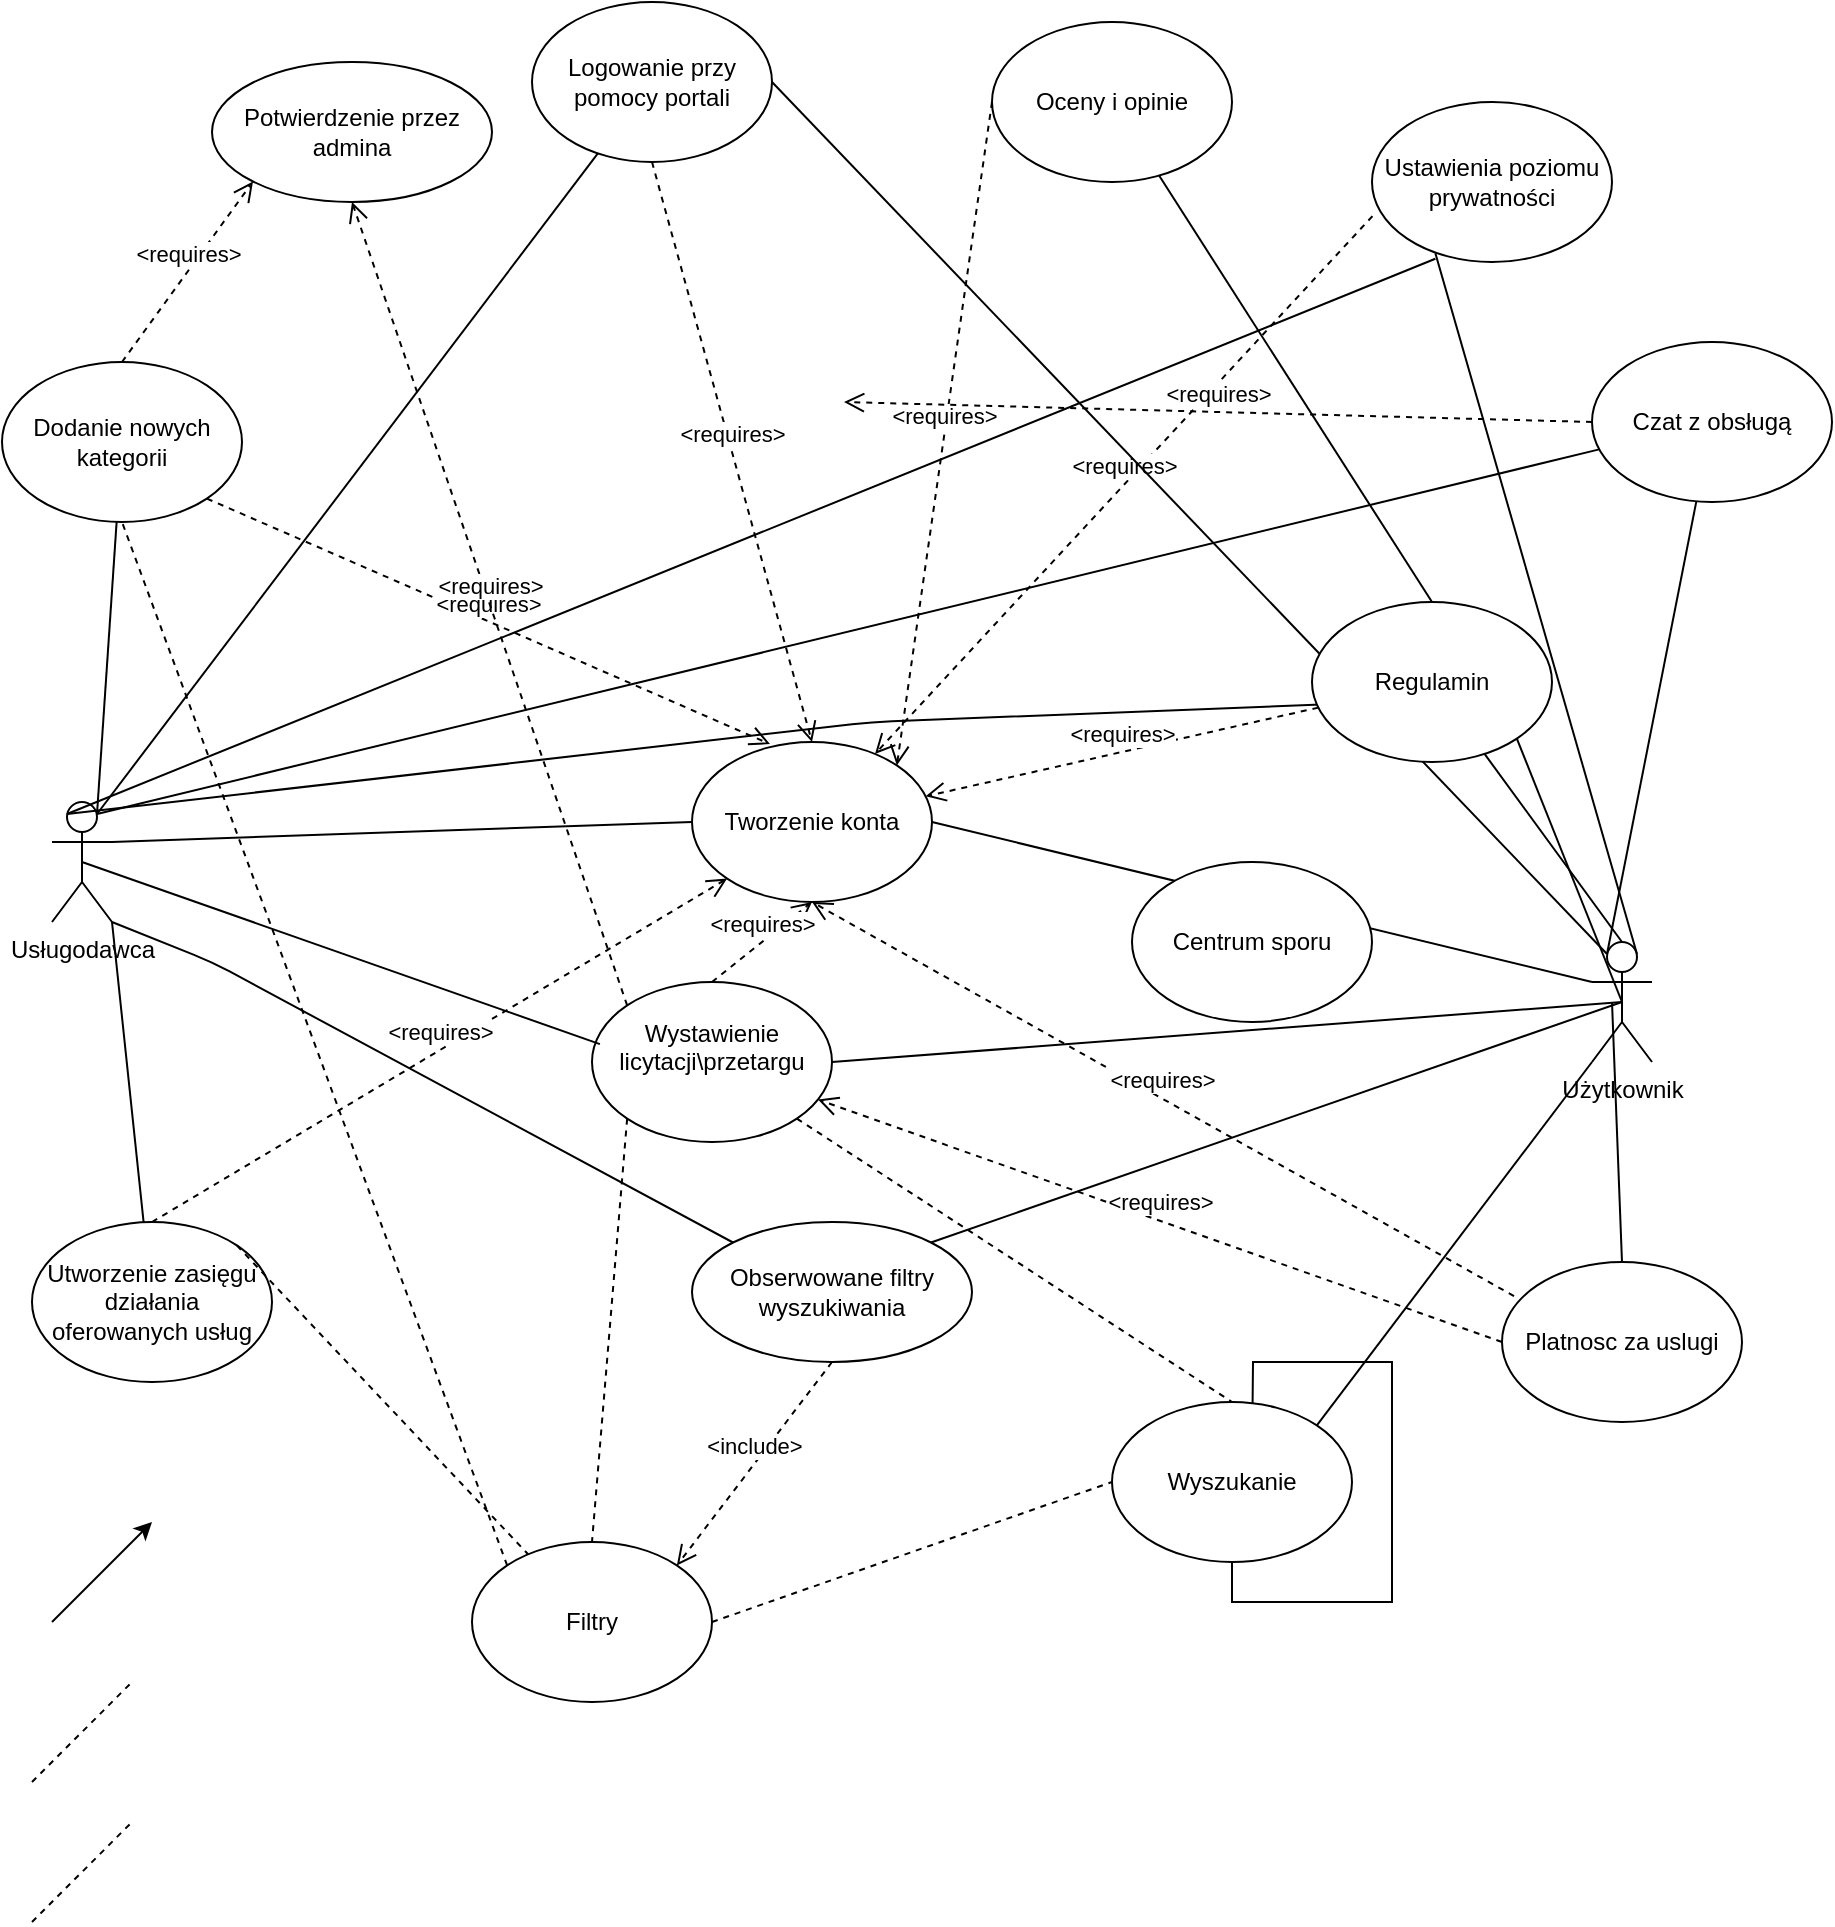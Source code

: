 <mxfile version="12.7.0" type="github">
  <diagram id="X4KtPScDE5aJx_dzZ8nU" name="Page-1">
    <mxGraphModel dx="1944" dy="763" grid="1" gridSize="10" guides="1" tooltips="1" connect="1" arrows="1" fold="1" page="1" pageScale="1" pageWidth="827" pageHeight="1169" math="0" shadow="0">
      <root>
        <mxCell id="0"/>
        <mxCell id="1" parent="0"/>
        <mxCell id="VTKftnoG7H33NL0N4lO0-1" value="Usługodawca" style="shape=umlActor;verticalLabelPosition=bottom;labelBackgroundColor=#ffffff;verticalAlign=top;html=1;outlineConnect=0;" parent="1" vertex="1">
          <mxGeometry x="60" y="430" width="30" height="60" as="geometry"/>
        </mxCell>
        <mxCell id="VTKftnoG7H33NL0N4lO0-3" value="Tworzenie konta" style="ellipse;whiteSpace=wrap;html=1;" parent="1" vertex="1">
          <mxGeometry x="380" y="400" width="120" height="80" as="geometry"/>
        </mxCell>
        <mxCell id="VTKftnoG7H33NL0N4lO0-4" value="Dodanie nowych kategorii" style="ellipse;whiteSpace=wrap;html=1;" parent="1" vertex="1">
          <mxGeometry x="35" y="210" width="120" height="80" as="geometry"/>
        </mxCell>
        <mxCell id="VTKftnoG7H33NL0N4lO0-5" value="Utworzenie zasięgu działania oferowanych usług" style="ellipse;whiteSpace=wrap;html=1;" parent="1" vertex="1">
          <mxGeometry x="50" y="640" width="120" height="80" as="geometry"/>
        </mxCell>
        <mxCell id="VTKftnoG7H33NL0N4lO0-6" value="Użytkownik" style="shape=umlActor;verticalLabelPosition=bottom;labelBackgroundColor=#ffffff;verticalAlign=top;html=1;outlineConnect=0;" parent="1" vertex="1">
          <mxGeometry x="830" y="500" width="30" height="60" as="geometry"/>
        </mxCell>
        <mxCell id="VTKftnoG7H33NL0N4lO0-7" value="Oceny i opinie" style="ellipse;whiteSpace=wrap;html=1;" parent="1" vertex="1">
          <mxGeometry x="530" y="40" width="120" height="80" as="geometry"/>
        </mxCell>
        <mxCell id="pVavtnSqjncw0e83FAwv-25" style="edgeStyle=orthogonalEdgeStyle;rounded=0;orthogonalLoop=1;jettySize=auto;html=1;exitX=0.5;exitY=1;exitDx=0;exitDy=0;" parent="1" source="VTKftnoG7H33NL0N4lO0-8" edge="1">
          <mxGeometry relative="1" as="geometry">
            <mxPoint x="660" y="760" as="targetPoint"/>
          </mxGeometry>
        </mxCell>
        <mxCell id="VTKftnoG7H33NL0N4lO0-8" value="Wyszukanie" style="ellipse;whiteSpace=wrap;html=1;" parent="1" vertex="1">
          <mxGeometry x="590" y="730" width="120" height="80" as="geometry"/>
        </mxCell>
        <mxCell id="pVavtnSqjncw0e83FAwv-1" value="" style="endArrow=none;html=1;entryX=1;entryY=1;entryDx=0;entryDy=0;entryPerimeter=0;" parent="1" source="VTKftnoG7H33NL0N4lO0-5" target="VTKftnoG7H33NL0N4lO0-1" edge="1">
          <mxGeometry width="50" height="50" relative="1" as="geometry">
            <mxPoint x="60" y="810" as="sourcePoint"/>
            <mxPoint x="110" y="760" as="targetPoint"/>
          </mxGeometry>
        </mxCell>
        <mxCell id="pVavtnSqjncw0e83FAwv-2" value="" style="endArrow=none;html=1;entryX=0.75;entryY=0.1;entryDx=0;entryDy=0;entryPerimeter=0;" parent="1" source="VTKftnoG7H33NL0N4lO0-4" target="VTKftnoG7H33NL0N4lO0-1" edge="1">
          <mxGeometry width="50" height="50" relative="1" as="geometry">
            <mxPoint x="60" y="810" as="sourcePoint"/>
            <mxPoint x="110" y="760" as="targetPoint"/>
          </mxGeometry>
        </mxCell>
        <mxCell id="pVavtnSqjncw0e83FAwv-3" value="" style="endArrow=none;html=1;entryX=0;entryY=1;entryDx=0;entryDy=0;entryPerimeter=0;exitX=1;exitY=0;exitDx=0;exitDy=0;" parent="1" source="VTKftnoG7H33NL0N4lO0-8" target="VTKftnoG7H33NL0N4lO0-6" edge="1">
          <mxGeometry width="50" height="50" relative="1" as="geometry">
            <mxPoint x="680" y="540" as="sourcePoint"/>
            <mxPoint x="730" y="450" as="targetPoint"/>
          </mxGeometry>
        </mxCell>
        <mxCell id="pVavtnSqjncw0e83FAwv-4" value="" style="endArrow=none;html=1;entryX=0.5;entryY=0;entryDx=0;entryDy=0;entryPerimeter=0;" parent="1" source="S0ehKaY8ns1uEptwOW_V-1" target="VTKftnoG7H33NL0N4lO0-6" edge="1">
          <mxGeometry width="50" height="50" relative="1" as="geometry">
            <mxPoint x="60" y="810" as="sourcePoint"/>
            <mxPoint x="110" y="760" as="targetPoint"/>
          </mxGeometry>
        </mxCell>
        <mxCell id="pVavtnSqjncw0e83FAwv-5" value="" style="endArrow=none;html=1;entryX=1;entryY=0.333;entryDx=0;entryDy=0;entryPerimeter=0;exitX=0;exitY=0.5;exitDx=0;exitDy=0;" parent="1" source="VTKftnoG7H33NL0N4lO0-3" target="VTKftnoG7H33NL0N4lO0-1" edge="1">
          <mxGeometry width="50" height="50" relative="1" as="geometry">
            <mxPoint x="60" y="810" as="sourcePoint"/>
            <mxPoint x="110" y="760" as="targetPoint"/>
          </mxGeometry>
        </mxCell>
        <mxCell id="pVavtnSqjncw0e83FAwv-7" value="" style="endArrow=none;html=1;entryX=0;entryY=0.333;entryDx=0;entryDy=0;entryPerimeter=0;exitX=1;exitY=0.5;exitDx=0;exitDy=0;" parent="1" source="VTKftnoG7H33NL0N4lO0-3" target="VTKftnoG7H33NL0N4lO0-6" edge="1">
          <mxGeometry width="50" height="50" relative="1" as="geometry">
            <mxPoint x="60" y="810" as="sourcePoint"/>
            <mxPoint x="110" y="760" as="targetPoint"/>
          </mxGeometry>
        </mxCell>
        <mxCell id="pVavtnSqjncw0e83FAwv-10" value="&amp;lt;requires&amp;gt;" style="html=1;verticalAlign=bottom;endArrow=open;dashed=1;endSize=8;exitX=1;exitY=1;exitDx=0;exitDy=0;entryX=0.325;entryY=0.013;entryDx=0;entryDy=0;entryPerimeter=0;" parent="1" source="VTKftnoG7H33NL0N4lO0-4" target="VTKftnoG7H33NL0N4lO0-3" edge="1">
          <mxGeometry relative="1" as="geometry">
            <mxPoint x="140" y="710" as="sourcePoint"/>
            <mxPoint x="60" y="710" as="targetPoint"/>
          </mxGeometry>
        </mxCell>
        <mxCell id="0DhYK3gLRi87V5UBloDc-1" value="&lt;div&gt;Wystawienie &lt;br&gt;&lt;/div&gt;&lt;div&gt;licytacji\przetargu&lt;/div&gt;&lt;div&gt;&lt;br&gt;&lt;/div&gt;" style="ellipse;whiteSpace=wrap;html=1;" parent="1" vertex="1">
          <mxGeometry x="330" y="520" width="120" height="80" as="geometry"/>
        </mxCell>
        <mxCell id="pVavtnSqjncw0e83FAwv-11" value="&amp;lt;requires&amp;gt;" style="html=1;verticalAlign=bottom;endArrow=open;dashed=1;endSize=8;exitX=0.5;exitY=0;exitDx=0;exitDy=0;entryX=0;entryY=1;entryDx=0;entryDy=0;" parent="1" source="VTKftnoG7H33NL0N4lO0-5" target="VTKftnoG7H33NL0N4lO0-3" edge="1">
          <mxGeometry relative="1" as="geometry">
            <mxPoint x="140" y="740" as="sourcePoint"/>
            <mxPoint x="60" y="740" as="targetPoint"/>
          </mxGeometry>
        </mxCell>
        <mxCell id="0DhYK3gLRi87V5UBloDc-2" value="" style="endArrow=none;html=1;entryX=0.033;entryY=0.388;entryDx=0;entryDy=0;entryPerimeter=0;exitX=0.5;exitY=0.5;exitDx=0;exitDy=0;exitPerimeter=0;" parent="1" source="VTKftnoG7H33NL0N4lO0-1" target="0DhYK3gLRi87V5UBloDc-1" edge="1">
          <mxGeometry width="50" height="50" relative="1" as="geometry">
            <mxPoint x="60" y="840" as="sourcePoint"/>
            <mxPoint x="110" y="790" as="targetPoint"/>
          </mxGeometry>
        </mxCell>
        <mxCell id="0DhYK3gLRi87V5UBloDc-3" value="" style="endArrow=none;html=1;entryX=0.5;entryY=0.5;entryDx=0;entryDy=0;entryPerimeter=0;exitX=1;exitY=0.5;exitDx=0;exitDy=0;" parent="1" source="0DhYK3gLRi87V5UBloDc-1" target="VTKftnoG7H33NL0N4lO0-6" edge="1">
          <mxGeometry width="50" height="50" relative="1" as="geometry">
            <mxPoint x="60" y="840" as="sourcePoint"/>
            <mxPoint x="110" y="790" as="targetPoint"/>
          </mxGeometry>
        </mxCell>
        <mxCell id="0DhYK3gLRi87V5UBloDc-4" value="" style="endArrow=none;dashed=1;html=1;entryX=0.5;entryY=0;entryDx=0;entryDy=0;exitX=1;exitY=1;exitDx=0;exitDy=0;" parent="1" source="0DhYK3gLRi87V5UBloDc-1" target="VTKftnoG7H33NL0N4lO0-8" edge="1">
          <mxGeometry width="50" height="50" relative="1" as="geometry">
            <mxPoint x="60" y="810" as="sourcePoint"/>
            <mxPoint x="110" y="760" as="targetPoint"/>
          </mxGeometry>
        </mxCell>
        <mxCell id="0DhYK3gLRi87V5UBloDc-6" value="Filtry" style="ellipse;whiteSpace=wrap;html=1;" parent="1" vertex="1">
          <mxGeometry x="270" y="800" width="120" height="80" as="geometry"/>
        </mxCell>
        <mxCell id="0DhYK3gLRi87V5UBloDc-8" value="" style="endArrow=none;dashed=1;html=1;exitX=1;exitY=0;exitDx=0;exitDy=0;" parent="1" source="VTKftnoG7H33NL0N4lO0-5" target="0DhYK3gLRi87V5UBloDc-6" edge="1">
          <mxGeometry width="50" height="50" relative="1" as="geometry">
            <mxPoint x="60" y="840" as="sourcePoint"/>
            <mxPoint x="110" y="790" as="targetPoint"/>
          </mxGeometry>
        </mxCell>
        <mxCell id="0DhYK3gLRi87V5UBloDc-9" value="" style="endArrow=none;dashed=1;html=1;entryX=0.5;entryY=0;entryDx=0;entryDy=0;exitX=0;exitY=1;exitDx=0;exitDy=0;" parent="1" source="0DhYK3gLRi87V5UBloDc-1" target="0DhYK3gLRi87V5UBloDc-6" edge="1">
          <mxGeometry width="50" height="50" relative="1" as="geometry">
            <mxPoint x="60" y="840" as="sourcePoint"/>
            <mxPoint x="110" y="790" as="targetPoint"/>
          </mxGeometry>
        </mxCell>
        <mxCell id="0DhYK3gLRi87V5UBloDc-14" value="" style="endArrow=none;dashed=1;html=1;entryX=0;entryY=0.5;entryDx=0;entryDy=0;exitX=1;exitY=0.5;exitDx=0;exitDy=0;" parent="1" source="0DhYK3gLRi87V5UBloDc-6" target="VTKftnoG7H33NL0N4lO0-8" edge="1">
          <mxGeometry width="50" height="50" relative="1" as="geometry">
            <mxPoint x="60" y="890" as="sourcePoint"/>
            <mxPoint x="110" y="840" as="targetPoint"/>
          </mxGeometry>
        </mxCell>
        <mxCell id="pVavtnSqjncw0e83FAwv-17" value="" style="endArrow=none;dashed=1;html=1;entryX=0.5;entryY=1;entryDx=0;entryDy=0;exitX=0;exitY=0;exitDx=0;exitDy=0;" parent="1" source="0DhYK3gLRi87V5UBloDc-6" target="VTKftnoG7H33NL0N4lO0-4" edge="1">
          <mxGeometry width="50" height="50" relative="1" as="geometry">
            <mxPoint x="60" y="890" as="sourcePoint"/>
            <mxPoint x="110" y="840" as="targetPoint"/>
          </mxGeometry>
        </mxCell>
        <mxCell id="pVavtnSqjncw0e83FAwv-19" value="&amp;lt;requires&amp;gt;" style="html=1;verticalAlign=bottom;endArrow=open;dashed=1;endSize=8;entryX=0.5;entryY=1;entryDx=0;entryDy=0;exitX=0.5;exitY=0;exitDx=0;exitDy=0;" parent="1" source="0DhYK3gLRi87V5UBloDc-1" target="VTKftnoG7H33NL0N4lO0-3" edge="1">
          <mxGeometry relative="1" as="geometry">
            <mxPoint x="140" y="840" as="sourcePoint"/>
            <mxPoint x="60" y="840" as="targetPoint"/>
          </mxGeometry>
        </mxCell>
        <mxCell id="pVavtnSqjncw0e83FAwv-22" value="&amp;lt;requires&amp;gt;" style="html=1;verticalAlign=bottom;endArrow=open;dashed=1;endSize=8;entryX=1;entryY=0;entryDx=0;entryDy=0;exitX=0;exitY=0.5;exitDx=0;exitDy=0;" parent="1" source="VTKftnoG7H33NL0N4lO0-7" target="VTKftnoG7H33NL0N4lO0-3" edge="1">
          <mxGeometry relative="1" as="geometry">
            <mxPoint x="140" y="840" as="sourcePoint"/>
            <mxPoint x="60" y="840" as="targetPoint"/>
          </mxGeometry>
        </mxCell>
        <mxCell id="pVavtnSqjncw0e83FAwv-23" value="Potwierdzenie przez admina" style="ellipse;whiteSpace=wrap;html=1;" parent="1" vertex="1">
          <mxGeometry x="140" y="60" width="140" height="70" as="geometry"/>
        </mxCell>
        <mxCell id="pVavtnSqjncw0e83FAwv-24" value="&amp;lt;requires&amp;gt;" style="html=1;verticalAlign=bottom;endArrow=open;dashed=1;endSize=8;entryX=0;entryY=1;entryDx=0;entryDy=0;exitX=0.5;exitY=0;exitDx=0;exitDy=0;" parent="1" source="VTKftnoG7H33NL0N4lO0-4" target="pVavtnSqjncw0e83FAwv-23" edge="1">
          <mxGeometry relative="1" as="geometry">
            <mxPoint x="350" y="140" as="sourcePoint"/>
            <mxPoint x="270" y="140" as="targetPoint"/>
          </mxGeometry>
        </mxCell>
        <mxCell id="mBskaRo_Ft7Vnl39dQsI-1" value="&amp;lt;requires&amp;gt;" style="html=1;verticalAlign=bottom;endArrow=open;dashed=1;endSize=8;entryX=0.5;entryY=1;entryDx=0;entryDy=0;exitX=0;exitY=0;exitDx=0;exitDy=0;" parent="1" source="0DhYK3gLRi87V5UBloDc-1" target="pVavtnSqjncw0e83FAwv-23" edge="1">
          <mxGeometry relative="1" as="geometry">
            <mxPoint x="230" y="170" as="sourcePoint"/>
            <mxPoint x="320.503" y="99.749" as="targetPoint"/>
          </mxGeometry>
        </mxCell>
        <mxCell id="pVavtnSqjncw0e83FAwv-26" value="Obserwowane filtry wyszukiwania" style="ellipse;whiteSpace=wrap;html=1;" parent="1" vertex="1">
          <mxGeometry x="380" y="640" width="140" height="70" as="geometry"/>
        </mxCell>
        <mxCell id="pVavtnSqjncw0e83FAwv-28" value="" style="endArrow=none;html=1;entryX=1;entryY=1;entryDx=0;entryDy=0;entryPerimeter=0;exitX=0;exitY=0;exitDx=0;exitDy=0;" parent="1" source="pVavtnSqjncw0e83FAwv-26" target="VTKftnoG7H33NL0N4lO0-1" edge="1">
          <mxGeometry width="50" height="50" relative="1" as="geometry">
            <mxPoint x="60" y="840" as="sourcePoint"/>
            <mxPoint x="110" y="790" as="targetPoint"/>
            <Array as="points">
              <mxPoint x="140" y="510"/>
            </Array>
          </mxGeometry>
        </mxCell>
        <mxCell id="pVavtnSqjncw0e83FAwv-29" value="" style="endArrow=none;html=1;entryX=1;entryY=0;entryDx=0;entryDy=0;exitX=0.5;exitY=0.5;exitDx=0;exitDy=0;exitPerimeter=0;" parent="1" target="pVavtnSqjncw0e83FAwv-26" edge="1" source="VTKftnoG7H33NL0N4lO0-6">
          <mxGeometry width="50" height="50" relative="1" as="geometry">
            <mxPoint x="770" y="500" as="sourcePoint"/>
            <mxPoint x="110" y="790" as="targetPoint"/>
          </mxGeometry>
        </mxCell>
        <mxCell id="pVavtnSqjncw0e83FAwv-30" value="&amp;lt;include&amp;gt;" style="html=1;verticalAlign=bottom;endArrow=open;dashed=1;endSize=8;exitX=0.5;exitY=1;exitDx=0;exitDy=0;entryX=1;entryY=0;entryDx=0;entryDy=0;" parent="1" source="pVavtnSqjncw0e83FAwv-26" target="0DhYK3gLRi87V5UBloDc-6" edge="1">
          <mxGeometry relative="1" as="geometry">
            <mxPoint x="140" y="790" as="sourcePoint"/>
            <mxPoint x="60" y="790" as="targetPoint"/>
          </mxGeometry>
        </mxCell>
        <mxCell id="S0ehKaY8ns1uEptwOW_V-2" value="" style="endArrow=classic;html=1;" edge="1" parent="1">
          <mxGeometry width="50" height="50" relative="1" as="geometry">
            <mxPoint x="60" y="840" as="sourcePoint"/>
            <mxPoint x="110" y="790" as="targetPoint"/>
          </mxGeometry>
        </mxCell>
        <mxCell id="S0ehKaY8ns1uEptwOW_V-3" value="" style="endArrow=none;dashed=1;html=1;" edge="1" parent="1">
          <mxGeometry width="50" height="50" relative="1" as="geometry">
            <mxPoint x="50" y="920" as="sourcePoint"/>
            <mxPoint x="100" y="870" as="targetPoint"/>
          </mxGeometry>
        </mxCell>
        <mxCell id="S0ehKaY8ns1uEptwOW_V-4" value="" style="endArrow=none;dashed=1;html=1;" edge="1" parent="1">
          <mxGeometry width="50" height="50" relative="1" as="geometry">
            <mxPoint x="50" y="990" as="sourcePoint"/>
            <mxPoint x="100" y="940" as="targetPoint"/>
          </mxGeometry>
        </mxCell>
        <mxCell id="S0ehKaY8ns1uEptwOW_V-6" value="&amp;lt;requires&amp;gt;" style="html=1;verticalAlign=bottom;endArrow=open;dashed=1;endSize=8;" edge="1" parent="1" source="S0ehKaY8ns1uEptwOW_V-1" target="VTKftnoG7H33NL0N4lO0-3">
          <mxGeometry relative="1" as="geometry">
            <mxPoint x="450" y="430" as="sourcePoint"/>
            <mxPoint x="530" y="280" as="targetPoint"/>
          </mxGeometry>
        </mxCell>
        <mxCell id="S0ehKaY8ns1uEptwOW_V-7" value="Ustawienia poziomu prywatności" style="ellipse;whiteSpace=wrap;html=1;" vertex="1" parent="1">
          <mxGeometry x="720" y="80" width="120" height="80" as="geometry"/>
        </mxCell>
        <mxCell id="S0ehKaY8ns1uEptwOW_V-8" value="&amp;lt;requires&amp;gt;" style="html=1;verticalAlign=bottom;endArrow=open;dashed=1;endSize=8;exitX=0.002;exitY=0.713;exitDx=0;exitDy=0;exitPerimeter=0;" edge="1" parent="1" source="S0ehKaY8ns1uEptwOW_V-7" target="VTKftnoG7H33NL0N4lO0-3">
          <mxGeometry relative="1" as="geometry">
            <mxPoint x="599.924" y="372.306" as="sourcePoint"/>
            <mxPoint x="549.969" y="277.72" as="targetPoint"/>
          </mxGeometry>
        </mxCell>
        <mxCell id="S0ehKaY8ns1uEptwOW_V-9" value="Czat z obsługą" style="ellipse;whiteSpace=wrap;html=1;" vertex="1" parent="1">
          <mxGeometry x="830" y="200" width="120" height="80" as="geometry"/>
        </mxCell>
        <mxCell id="S0ehKaY8ns1uEptwOW_V-10" value="&amp;lt;requires&amp;gt;" style="html=1;verticalAlign=bottom;endArrow=open;dashed=1;endSize=8;exitX=0;exitY=0.5;exitDx=0;exitDy=0;" edge="1" parent="1" source="S0ehKaY8ns1uEptwOW_V-9">
          <mxGeometry relative="1" as="geometry">
            <mxPoint x="630.24" y="127.04" as="sourcePoint"/>
            <mxPoint x="456" y="230" as="targetPoint"/>
          </mxGeometry>
        </mxCell>
        <mxCell id="S0ehKaY8ns1uEptwOW_V-11" value="Logowanie przy pomocy portali" style="ellipse;whiteSpace=wrap;html=1;" vertex="1" parent="1">
          <mxGeometry x="300" y="30" width="120" height="80" as="geometry"/>
        </mxCell>
        <mxCell id="S0ehKaY8ns1uEptwOW_V-14" value="&amp;lt;requires&amp;gt;" style="html=1;verticalAlign=bottom;endArrow=open;dashed=1;endSize=8;exitX=0;exitY=0.5;exitDx=0;exitDy=0;entryX=0.5;entryY=0;entryDx=0;entryDy=0;" edge="1" parent="1" target="VTKftnoG7H33NL0N4lO0-3">
          <mxGeometry relative="1" as="geometry">
            <mxPoint x="360" y="110.0" as="sourcePoint"/>
            <mxPoint x="380" y="210" as="targetPoint"/>
          </mxGeometry>
        </mxCell>
        <mxCell id="S0ehKaY8ns1uEptwOW_V-15" value="" style="endArrow=none;html=1;entryX=0.25;entryY=0.1;entryDx=0;entryDy=0;entryPerimeter=0;" edge="1" parent="1" source="S0ehKaY8ns1uEptwOW_V-9" target="VTKftnoG7H33NL0N4lO0-6">
          <mxGeometry width="50" height="50" relative="1" as="geometry">
            <mxPoint x="537.354" y="115.601" as="sourcePoint"/>
            <mxPoint x="795" y="450" as="targetPoint"/>
          </mxGeometry>
        </mxCell>
        <mxCell id="S0ehKaY8ns1uEptwOW_V-16" value="" style="endArrow=none;html=1;exitX=0.75;exitY=0.1;exitDx=0;exitDy=0;exitPerimeter=0;" edge="1" parent="1" source="VTKftnoG7H33NL0N4lO0-1" target="S0ehKaY8ns1uEptwOW_V-9">
          <mxGeometry width="50" height="50" relative="1" as="geometry">
            <mxPoint x="547.354" y="125.601" as="sourcePoint"/>
            <mxPoint x="805" y="460" as="targetPoint"/>
          </mxGeometry>
        </mxCell>
        <mxCell id="S0ehKaY8ns1uEptwOW_V-17" value="" style="endArrow=none;html=1;exitX=0.264;exitY=0.98;exitDx=0;exitDy=0;exitPerimeter=0;entryX=0.25;entryY=0.1;entryDx=0;entryDy=0;entryPerimeter=0;" edge="1" parent="1" source="S0ehKaY8ns1uEptwOW_V-7" target="VTKftnoG7H33NL0N4lO0-1">
          <mxGeometry width="50" height="50" relative="1" as="geometry">
            <mxPoint x="557.354" y="135.601" as="sourcePoint"/>
            <mxPoint x="815" y="470" as="targetPoint"/>
          </mxGeometry>
        </mxCell>
        <mxCell id="S0ehKaY8ns1uEptwOW_V-18" value="" style="endArrow=none;html=1;entryX=0.75;entryY=0.1;entryDx=0;entryDy=0;entryPerimeter=0;exitX=0.264;exitY=0.945;exitDx=0;exitDy=0;exitPerimeter=0;" edge="1" parent="1" source="S0ehKaY8ns1uEptwOW_V-7" target="VTKftnoG7H33NL0N4lO0-6">
          <mxGeometry width="50" height="50" relative="1" as="geometry">
            <mxPoint x="567.354" y="145.601" as="sourcePoint"/>
            <mxPoint x="825" y="480" as="targetPoint"/>
          </mxGeometry>
        </mxCell>
        <mxCell id="S0ehKaY8ns1uEptwOW_V-19" value="" style="endArrow=none;html=1;exitX=1;exitY=1;exitDx=0;exitDy=0;entryX=0.5;entryY=0.5;entryDx=0;entryDy=0;entryPerimeter=0;" edge="1" parent="1" source="S0ehKaY8ns1uEptwOW_V-1" target="VTKftnoG7H33NL0N4lO0-6">
          <mxGeometry width="50" height="50" relative="1" as="geometry">
            <mxPoint x="577.354" y="155.601" as="sourcePoint"/>
            <mxPoint x="780" y="470" as="targetPoint"/>
          </mxGeometry>
        </mxCell>
        <mxCell id="S0ehKaY8ns1uEptwOW_V-20" value="" style="endArrow=none;html=1;entryX=0.038;entryY=0.641;entryDx=0;entryDy=0;entryPerimeter=0;exitX=0.25;exitY=0.1;exitDx=0;exitDy=0;exitPerimeter=0;" edge="1" parent="1" source="VTKftnoG7H33NL0N4lO0-1" target="S0ehKaY8ns1uEptwOW_V-1">
          <mxGeometry width="50" height="50" relative="1" as="geometry">
            <mxPoint x="587.354" y="165.601" as="sourcePoint"/>
            <mxPoint x="845" y="500" as="targetPoint"/>
            <Array as="points">
              <mxPoint x="470" y="390"/>
            </Array>
          </mxGeometry>
        </mxCell>
        <mxCell id="S0ehKaY8ns1uEptwOW_V-25" value="" style="endArrow=none;html=1;entryX=0.75;entryY=0.1;entryDx=0;entryDy=0;entryPerimeter=0;" edge="1" parent="1" source="S0ehKaY8ns1uEptwOW_V-11" target="VTKftnoG7H33NL0N4lO0-1">
          <mxGeometry width="50" height="50" relative="1" as="geometry">
            <mxPoint x="597.354" y="175.601" as="sourcePoint"/>
            <mxPoint x="855" y="510" as="targetPoint"/>
          </mxGeometry>
        </mxCell>
        <mxCell id="S0ehKaY8ns1uEptwOW_V-27" value="" style="endArrow=none;html=1;entryX=0.25;entryY=0.1;entryDx=0;entryDy=0;entryPerimeter=0;exitX=1;exitY=0.5;exitDx=0;exitDy=0;" edge="1" parent="1" source="S0ehKaY8ns1uEptwOW_V-11" target="VTKftnoG7H33NL0N4lO0-6">
          <mxGeometry width="50" height="50" relative="1" as="geometry">
            <mxPoint x="607.354" y="185.601" as="sourcePoint"/>
            <mxPoint x="865" y="520" as="targetPoint"/>
          </mxGeometry>
        </mxCell>
        <mxCell id="S0ehKaY8ns1uEptwOW_V-28" value="Platnosc za uslugi" style="ellipse;whiteSpace=wrap;html=1;" vertex="1" parent="1">
          <mxGeometry x="785" y="660" width="120" height="80" as="geometry"/>
        </mxCell>
        <mxCell id="S0ehKaY8ns1uEptwOW_V-29" value="&amp;lt;requires&amp;gt;" style="html=1;verticalAlign=bottom;endArrow=open;dashed=1;endSize=8;exitX=0.05;exitY=0.213;exitDx=0;exitDy=0;exitPerimeter=0;entryX=0.5;entryY=1;entryDx=0;entryDy=0;" edge="1" parent="1" source="S0ehKaY8ns1uEptwOW_V-28" target="VTKftnoG7H33NL0N4lO0-3">
          <mxGeometry relative="1" as="geometry">
            <mxPoint x="747.644" y="630.004" as="sourcePoint"/>
            <mxPoint x="650.0" y="543.825" as="targetPoint"/>
          </mxGeometry>
        </mxCell>
        <mxCell id="S0ehKaY8ns1uEptwOW_V-1" value="Regulamin" style="ellipse;whiteSpace=wrap;html=1;" vertex="1" parent="1">
          <mxGeometry x="690" y="330" width="120" height="80" as="geometry"/>
        </mxCell>
        <mxCell id="S0ehKaY8ns1uEptwOW_V-30" value="" style="endArrow=none;html=1;entryX=0.5;entryY=0;entryDx=0;entryDy=0;entryPerimeter=0;" edge="1" parent="1" source="VTKftnoG7H33NL0N4lO0-7" target="S0ehKaY8ns1uEptwOW_V-1">
          <mxGeometry width="50" height="50" relative="1" as="geometry">
            <mxPoint x="612.457" y="117.092" as="sourcePoint"/>
            <mxPoint x="845" y="500" as="targetPoint"/>
          </mxGeometry>
        </mxCell>
        <mxCell id="S0ehKaY8ns1uEptwOW_V-32" value="" style="endArrow=none;html=1;entryX=0.5;entryY=0;entryDx=0;entryDy=0;" edge="1" parent="1" target="S0ehKaY8ns1uEptwOW_V-28">
          <mxGeometry width="50" height="50" relative="1" as="geometry">
            <mxPoint x="840" y="530" as="sourcePoint"/>
            <mxPoint x="860" y="636.33" as="targetPoint"/>
          </mxGeometry>
        </mxCell>
        <mxCell id="S0ehKaY8ns1uEptwOW_V-33" value="&amp;lt;requires&amp;gt;" style="html=1;verticalAlign=bottom;endArrow=open;dashed=1;endSize=8;exitX=0;exitY=0.5;exitDx=0;exitDy=0;" edge="1" parent="1" source="S0ehKaY8ns1uEptwOW_V-28" target="0DhYK3gLRi87V5UBloDc-1">
          <mxGeometry relative="1" as="geometry">
            <mxPoint x="801" y="687.04" as="sourcePoint"/>
            <mxPoint x="450" y="490" as="targetPoint"/>
          </mxGeometry>
        </mxCell>
        <mxCell id="S0ehKaY8ns1uEptwOW_V-35" value="Centrum sporu" style="ellipse;whiteSpace=wrap;html=1;" vertex="1" parent="1">
          <mxGeometry x="600" y="460" width="120" height="80" as="geometry"/>
        </mxCell>
      </root>
    </mxGraphModel>
  </diagram>
</mxfile>
